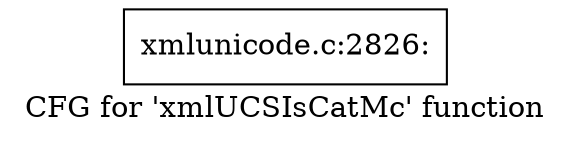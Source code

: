 digraph "CFG for 'xmlUCSIsCatMc' function" {
	label="CFG for 'xmlUCSIsCatMc' function";

	Node0x4ebbd00 [shape=record,label="{xmlunicode.c:2826:}"];
}
